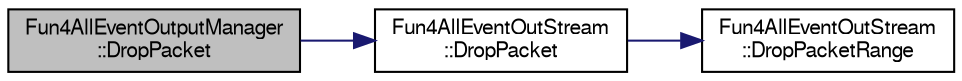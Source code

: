 digraph "Fun4AllEventOutputManager::DropPacket"
{
  bgcolor="transparent";
  edge [fontname="FreeSans",fontsize="10",labelfontname="FreeSans",labelfontsize="10"];
  node [fontname="FreeSans",fontsize="10",shape=record];
  rankdir="LR";
  Node1 [label="Fun4AllEventOutputManager\l::DropPacket",height=0.2,width=0.4,color="black", fillcolor="grey75", style="filled" fontcolor="black"];
  Node1 -> Node2 [color="midnightblue",fontsize="10",style="solid",fontname="FreeSans"];
  Node2 [label="Fun4AllEventOutStream\l::DropPacket",height=0.2,width=0.4,color="black",URL="$dc/dab/classFun4AllEventOutStream.html#a9a3916f44aa23694827b9badbba92bd9"];
  Node2 -> Node3 [color="midnightblue",fontsize="10",style="solid",fontname="FreeSans"];
  Node3 [label="Fun4AllEventOutStream\l::DropPacketRange",height=0.2,width=0.4,color="black",URL="$dc/dab/classFun4AllEventOutStream.html#aa0331dc19ef673eda335ce026e4b11d6"];
}
